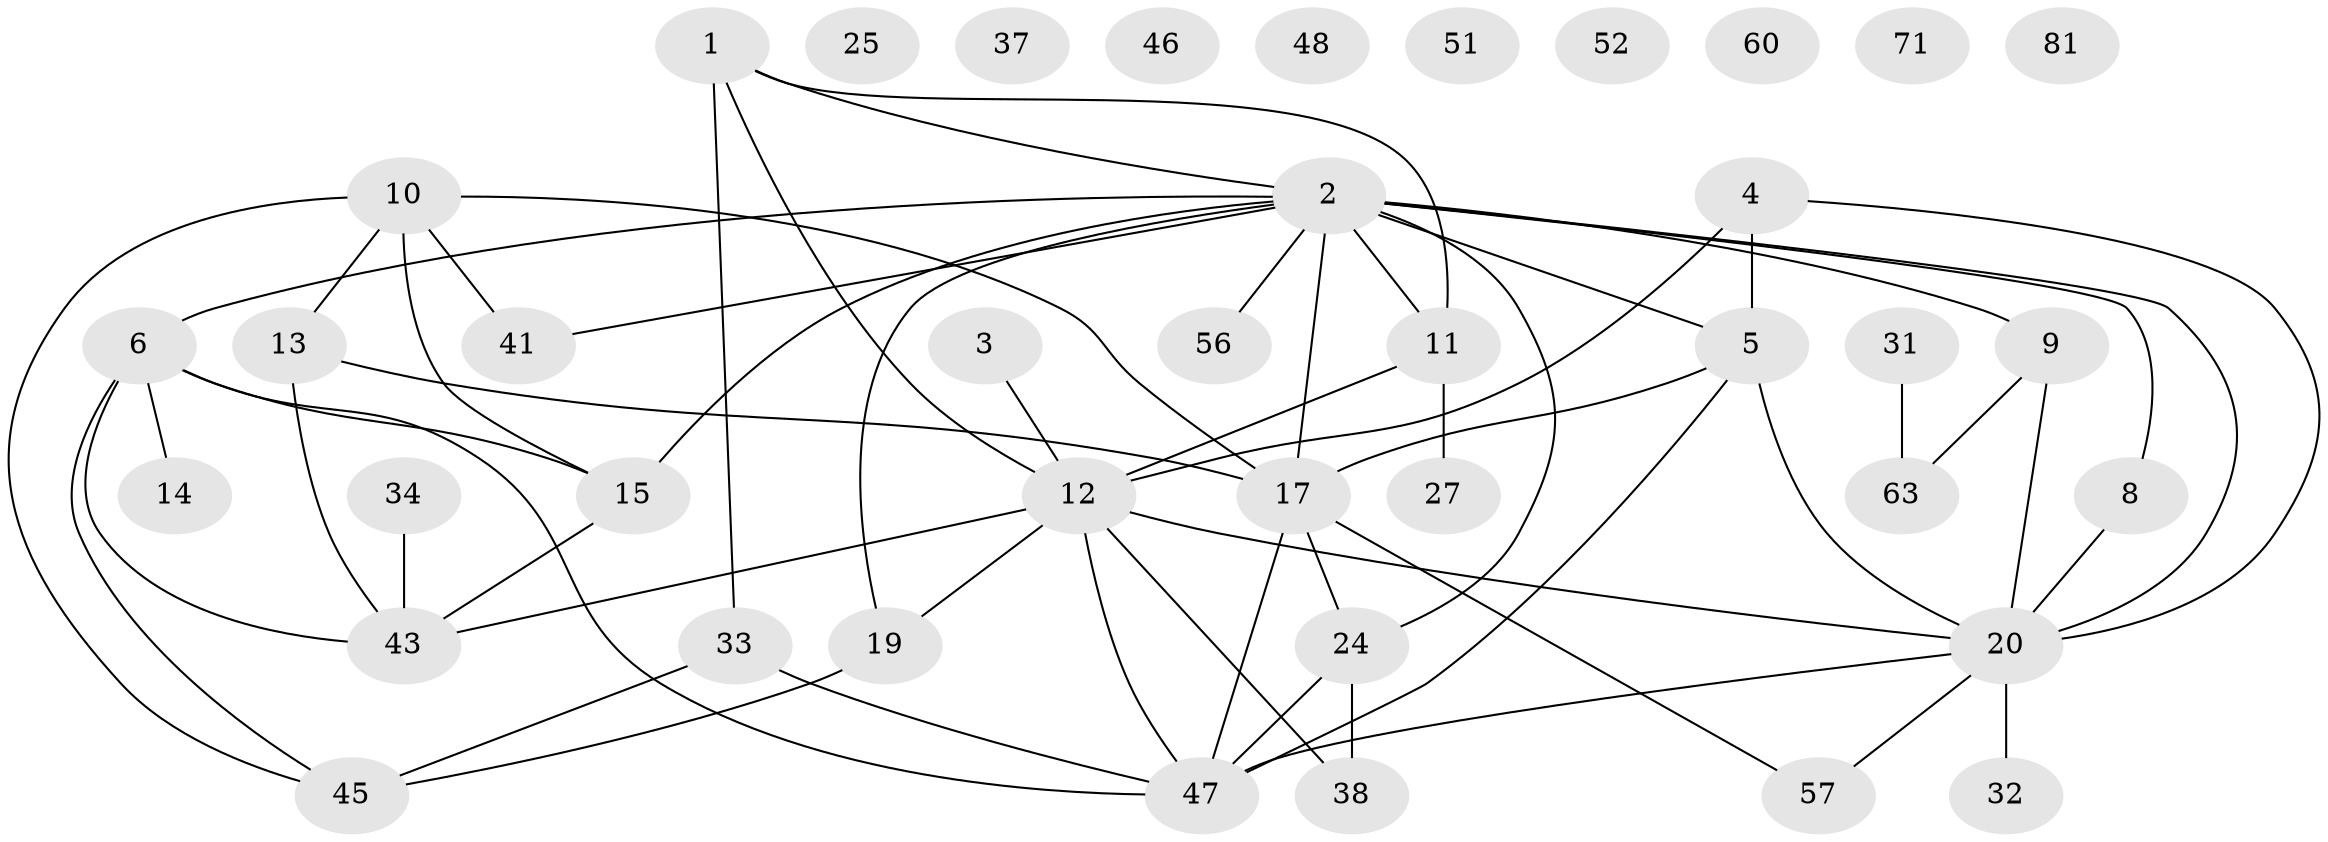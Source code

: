 // original degree distribution, {3: 0.1728395061728395, 2: 0.24691358024691357, 1: 0.20987654320987653, 4: 0.12345679012345678, 5: 0.08641975308641975, 7: 0.024691358024691357, 6: 0.037037037037037035, 8: 0.012345679012345678, 0: 0.08641975308641975}
// Generated by graph-tools (version 1.1) at 2025/13/03/09/25 04:13:02]
// undirected, 40 vertices, 59 edges
graph export_dot {
graph [start="1"]
  node [color=gray90,style=filled];
  1 [super="+55"];
  2 [super="+80+21"];
  3;
  4 [super="+7+26"];
  5 [super="+39"];
  6 [super="+66+29"];
  8 [super="+42+36"];
  9 [super="+16"];
  10 [super="+22"];
  11;
  12 [super="+28"];
  13;
  14;
  15 [super="+18"];
  17 [super="+30+44"];
  19;
  20 [super="+23+68+54+62"];
  24 [super="+69"];
  25 [super="+74"];
  27;
  31;
  32;
  33;
  34;
  37 [super="+76"];
  38 [super="+79"];
  41 [super="+49"];
  43 [super="+53"];
  45;
  46;
  47 [super="+64"];
  48;
  51;
  52;
  56 [super="+77"];
  57;
  60;
  63;
  71;
  81;
  1 -- 11;
  1 -- 33;
  1 -- 2;
  1 -- 12 [weight=2];
  2 -- 19;
  2 -- 9;
  2 -- 15 [weight=2];
  2 -- 41;
  2 -- 11;
  2 -- 17 [weight=3];
  2 -- 20;
  2 -- 56 [weight=2];
  2 -- 24;
  2 -- 5;
  2 -- 8;
  2 -- 6;
  3 -- 12;
  4 -- 20;
  4 -- 5;
  4 -- 12;
  5 -- 20;
  5 -- 17;
  5 -- 47;
  6 -- 45;
  6 -- 14;
  6 -- 43;
  6 -- 47;
  6 -- 15;
  8 -- 20 [weight=2];
  9 -- 63;
  9 -- 20;
  10 -- 17;
  10 -- 45;
  10 -- 41;
  10 -- 13;
  10 -- 15;
  11 -- 27;
  11 -- 12;
  12 -- 20 [weight=2];
  12 -- 38;
  12 -- 43;
  12 -- 47;
  12 -- 19;
  13 -- 43;
  13 -- 17;
  15 -- 43;
  17 -- 57;
  17 -- 47;
  17 -- 24;
  19 -- 45;
  20 -- 57;
  20 -- 47;
  20 -- 32;
  24 -- 38;
  24 -- 47;
  31 -- 63;
  33 -- 45;
  33 -- 47;
  34 -- 43;
}
